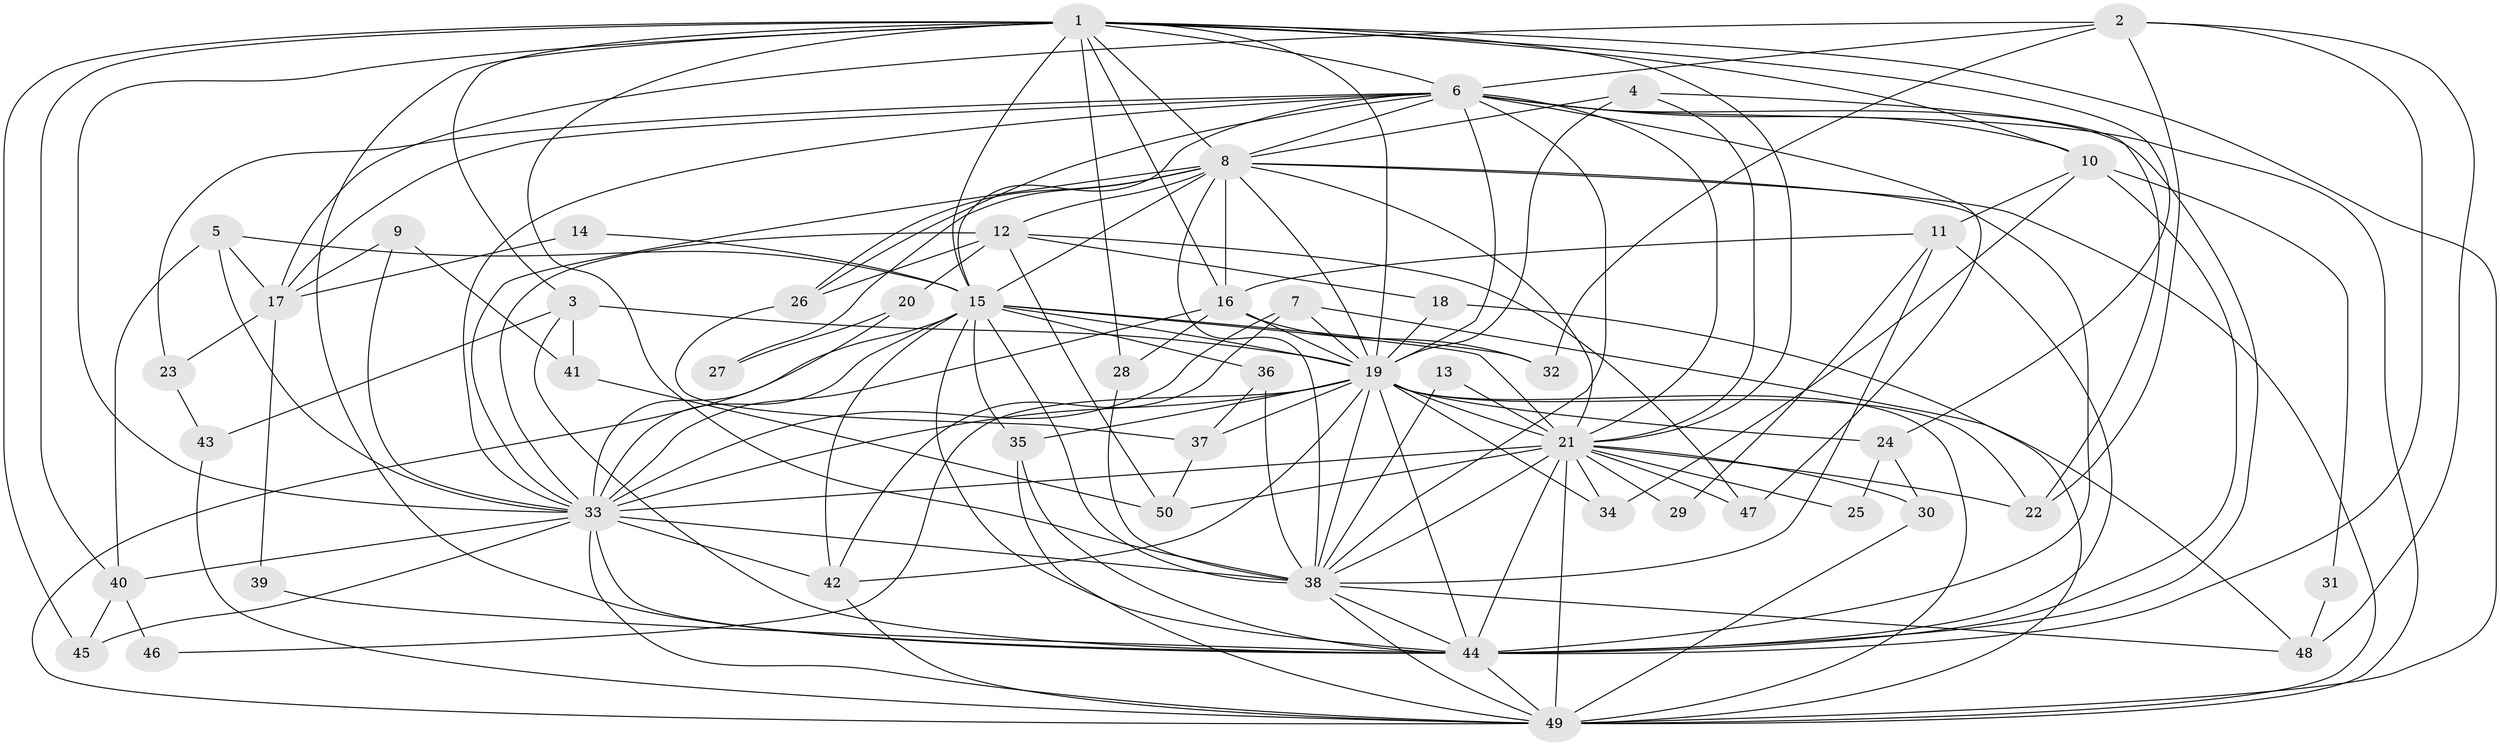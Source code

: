 // original degree distribution, {16: 0.03, 22: 0.01, 20: 0.01, 26: 0.01, 25: 0.01, 17: 0.01, 18: 0.02, 6: 0.02, 4: 0.16, 2: 0.5, 7: 0.02, 3: 0.17, 5: 0.03}
// Generated by graph-tools (version 1.1) at 2025/01/03/09/25 03:01:32]
// undirected, 50 vertices, 154 edges
graph export_dot {
graph [start="1"]
  node [color=gray90,style=filled];
  1;
  2;
  3;
  4;
  5;
  6;
  7;
  8;
  9;
  10;
  11;
  12;
  13;
  14;
  15;
  16;
  17;
  18;
  19;
  20;
  21;
  22;
  23;
  24;
  25;
  26;
  27;
  28;
  29;
  30;
  31;
  32;
  33;
  34;
  35;
  36;
  37;
  38;
  39;
  40;
  41;
  42;
  43;
  44;
  45;
  46;
  47;
  48;
  49;
  50;
  1 -- 3 [weight=1.0];
  1 -- 6 [weight=1.0];
  1 -- 8 [weight=1.0];
  1 -- 10 [weight=1.0];
  1 -- 15 [weight=1.0];
  1 -- 16 [weight=1.0];
  1 -- 19 [weight=1.0];
  1 -- 21 [weight=1.0];
  1 -- 24 [weight=1.0];
  1 -- 28 [weight=1.0];
  1 -- 33 [weight=1.0];
  1 -- 38 [weight=1.0];
  1 -- 40 [weight=1.0];
  1 -- 44 [weight=1.0];
  1 -- 45 [weight=1.0];
  1 -- 49 [weight=1.0];
  2 -- 6 [weight=1.0];
  2 -- 17 [weight=1.0];
  2 -- 22 [weight=1.0];
  2 -- 32 [weight=1.0];
  2 -- 44 [weight=1.0];
  2 -- 48 [weight=1.0];
  3 -- 19 [weight=1.0];
  3 -- 41 [weight=1.0];
  3 -- 43 [weight=1.0];
  3 -- 44 [weight=1.0];
  4 -- 8 [weight=1.0];
  4 -- 19 [weight=1.0];
  4 -- 21 [weight=1.0];
  4 -- 22 [weight=1.0];
  5 -- 15 [weight=1.0];
  5 -- 17 [weight=1.0];
  5 -- 33 [weight=1.0];
  5 -- 40 [weight=1.0];
  6 -- 8 [weight=1.0];
  6 -- 10 [weight=1.0];
  6 -- 15 [weight=1.0];
  6 -- 17 [weight=1.0];
  6 -- 19 [weight=1.0];
  6 -- 21 [weight=1.0];
  6 -- 23 [weight=1.0];
  6 -- 26 [weight=1.0];
  6 -- 33 [weight=3.0];
  6 -- 38 [weight=2.0];
  6 -- 44 [weight=1.0];
  6 -- 47 [weight=1.0];
  6 -- 49 [weight=2.0];
  7 -- 19 [weight=1.0];
  7 -- 33 [weight=1.0];
  7 -- 42 [weight=1.0];
  7 -- 48 [weight=1.0];
  8 -- 12 [weight=1.0];
  8 -- 15 [weight=1.0];
  8 -- 16 [weight=1.0];
  8 -- 19 [weight=1.0];
  8 -- 21 [weight=1.0];
  8 -- 26 [weight=2.0];
  8 -- 27 [weight=1.0];
  8 -- 33 [weight=1.0];
  8 -- 38 [weight=2.0];
  8 -- 44 [weight=2.0];
  8 -- 49 [weight=1.0];
  9 -- 17 [weight=1.0];
  9 -- 33 [weight=1.0];
  9 -- 41 [weight=1.0];
  10 -- 11 [weight=1.0];
  10 -- 31 [weight=1.0];
  10 -- 34 [weight=1.0];
  10 -- 44 [weight=1.0];
  11 -- 16 [weight=1.0];
  11 -- 29 [weight=1.0];
  11 -- 38 [weight=1.0];
  11 -- 44 [weight=1.0];
  12 -- 18 [weight=1.0];
  12 -- 20 [weight=1.0];
  12 -- 26 [weight=1.0];
  12 -- 33 [weight=1.0];
  12 -- 47 [weight=1.0];
  12 -- 50 [weight=1.0];
  13 -- 21 [weight=1.0];
  13 -- 38 [weight=1.0];
  14 -- 15 [weight=1.0];
  14 -- 17 [weight=1.0];
  15 -- 19 [weight=1.0];
  15 -- 21 [weight=2.0];
  15 -- 32 [weight=1.0];
  15 -- 33 [weight=1.0];
  15 -- 35 [weight=1.0];
  15 -- 36 [weight=1.0];
  15 -- 38 [weight=2.0];
  15 -- 42 [weight=1.0];
  15 -- 44 [weight=1.0];
  15 -- 49 [weight=1.0];
  16 -- 19 [weight=1.0];
  16 -- 28 [weight=1.0];
  16 -- 32 [weight=1.0];
  16 -- 33 [weight=1.0];
  17 -- 23 [weight=1.0];
  17 -- 39 [weight=1.0];
  18 -- 19 [weight=1.0];
  18 -- 49 [weight=1.0];
  19 -- 21 [weight=2.0];
  19 -- 22 [weight=1.0];
  19 -- 24 [weight=1.0];
  19 -- 33 [weight=1.0];
  19 -- 34 [weight=1.0];
  19 -- 35 [weight=1.0];
  19 -- 37 [weight=1.0];
  19 -- 38 [weight=1.0];
  19 -- 42 [weight=1.0];
  19 -- 44 [weight=1.0];
  19 -- 46 [weight=1.0];
  19 -- 49 [weight=1.0];
  20 -- 27 [weight=1.0];
  20 -- 33 [weight=1.0];
  21 -- 22 [weight=1.0];
  21 -- 25 [weight=1.0];
  21 -- 29 [weight=1.0];
  21 -- 30 [weight=1.0];
  21 -- 33 [weight=4.0];
  21 -- 34 [weight=1.0];
  21 -- 38 [weight=1.0];
  21 -- 44 [weight=1.0];
  21 -- 47 [weight=1.0];
  21 -- 49 [weight=2.0];
  21 -- 50 [weight=1.0];
  23 -- 43 [weight=1.0];
  24 -- 25 [weight=1.0];
  24 -- 30 [weight=1.0];
  26 -- 37 [weight=1.0];
  28 -- 38 [weight=1.0];
  30 -- 49 [weight=1.0];
  31 -- 48 [weight=1.0];
  33 -- 38 [weight=2.0];
  33 -- 40 [weight=1.0];
  33 -- 42 [weight=1.0];
  33 -- 44 [weight=1.0];
  33 -- 45 [weight=1.0];
  33 -- 49 [weight=1.0];
  35 -- 44 [weight=1.0];
  35 -- 49 [weight=1.0];
  36 -- 37 [weight=1.0];
  36 -- 38 [weight=1.0];
  37 -- 50 [weight=1.0];
  38 -- 44 [weight=1.0];
  38 -- 48 [weight=1.0];
  38 -- 49 [weight=1.0];
  39 -- 44 [weight=1.0];
  40 -- 45 [weight=1.0];
  40 -- 46 [weight=1.0];
  41 -- 50 [weight=1.0];
  42 -- 49 [weight=1.0];
  43 -- 49 [weight=1.0];
  44 -- 49 [weight=1.0];
}
